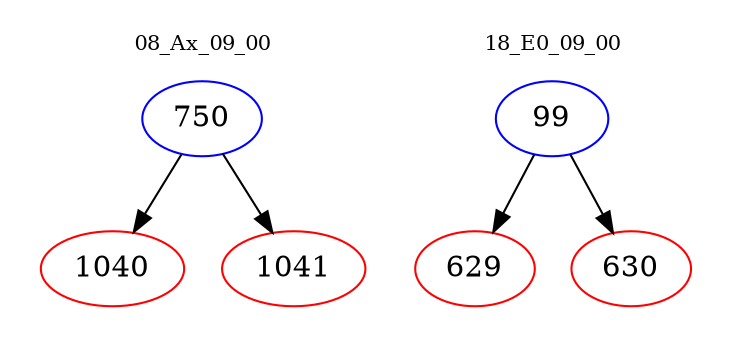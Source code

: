 digraph{
subgraph cluster_0 {
color = white
label = "08_Ax_09_00";
fontsize=10;
T0_750 [label="750", color="blue"]
T0_750 -> T0_1040 [color="black"]
T0_1040 [label="1040", color="red"]
T0_750 -> T0_1041 [color="black"]
T0_1041 [label="1041", color="red"]
}
subgraph cluster_1 {
color = white
label = "18_E0_09_00";
fontsize=10;
T1_99 [label="99", color="blue"]
T1_99 -> T1_629 [color="black"]
T1_629 [label="629", color="red"]
T1_99 -> T1_630 [color="black"]
T1_630 [label="630", color="red"]
}
}
